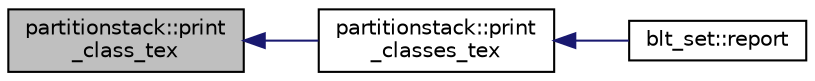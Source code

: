 digraph "partitionstack::print_class_tex"
{
  edge [fontname="Helvetica",fontsize="10",labelfontname="Helvetica",labelfontsize="10"];
  node [fontname="Helvetica",fontsize="10",shape=record];
  rankdir="LR";
  Node616 [label="partitionstack::print\l_class_tex",height=0.2,width=0.4,color="black", fillcolor="grey75", style="filled", fontcolor="black"];
  Node616 -> Node617 [dir="back",color="midnightblue",fontsize="10",style="solid",fontname="Helvetica"];
  Node617 [label="partitionstack::print\l_classes_tex",height=0.2,width=0.4,color="black", fillcolor="white", style="filled",URL="$d3/d87/classpartitionstack.html#a6c8017515af2796678a4bea3ee6d49a8"];
  Node617 -> Node618 [dir="back",color="midnightblue",fontsize="10",style="solid",fontname="Helvetica"];
  Node618 [label="blt_set::report",height=0.2,width=0.4,color="black", fillcolor="white", style="filled",URL="$d1/d3d/classblt__set.html#a6b19f88bd2b92ebfba7e7c362eb9065c"];
}
